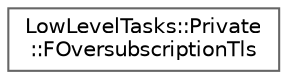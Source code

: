 digraph "Graphical Class Hierarchy"
{
 // INTERACTIVE_SVG=YES
 // LATEX_PDF_SIZE
  bgcolor="transparent";
  edge [fontname=Helvetica,fontsize=10,labelfontname=Helvetica,labelfontsize=10];
  node [fontname=Helvetica,fontsize=10,shape=box,height=0.2,width=0.4];
  rankdir="LR";
  Node0 [id="Node000000",label="LowLevelTasks::Private\l::FOversubscriptionTls",height=0.2,width=0.4,color="grey40", fillcolor="white", style="filled",URL="$db/de3/classLowLevelTasks_1_1Private_1_1FOversubscriptionTls.html",tooltip=" "];
}
